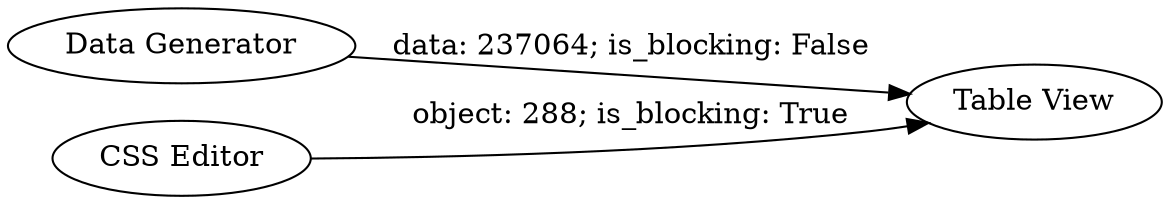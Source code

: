 digraph {
	"-8773037379020228326_2" [label="Data Generator"]
	"-8773037379020228326_3" [label="CSS Editor"]
	"-8773037379020228326_1" [label="Table View"]
	"-8773037379020228326_2" -> "-8773037379020228326_1" [label="data: 237064; is_blocking: False"]
	"-8773037379020228326_3" -> "-8773037379020228326_1" [label="object: 288; is_blocking: True"]
	rankdir=LR
}
